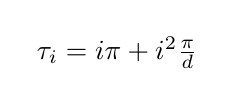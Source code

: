\begin{tikzpicture}
	\begin{pgfonlayer}{nodelayer}
		\node [style=none] (0) at (0, 0) {$\tau_i = i\pi + i^2\frac{\pi}{d}$};
	\end{pgfonlayer}
\end{tikzpicture}

